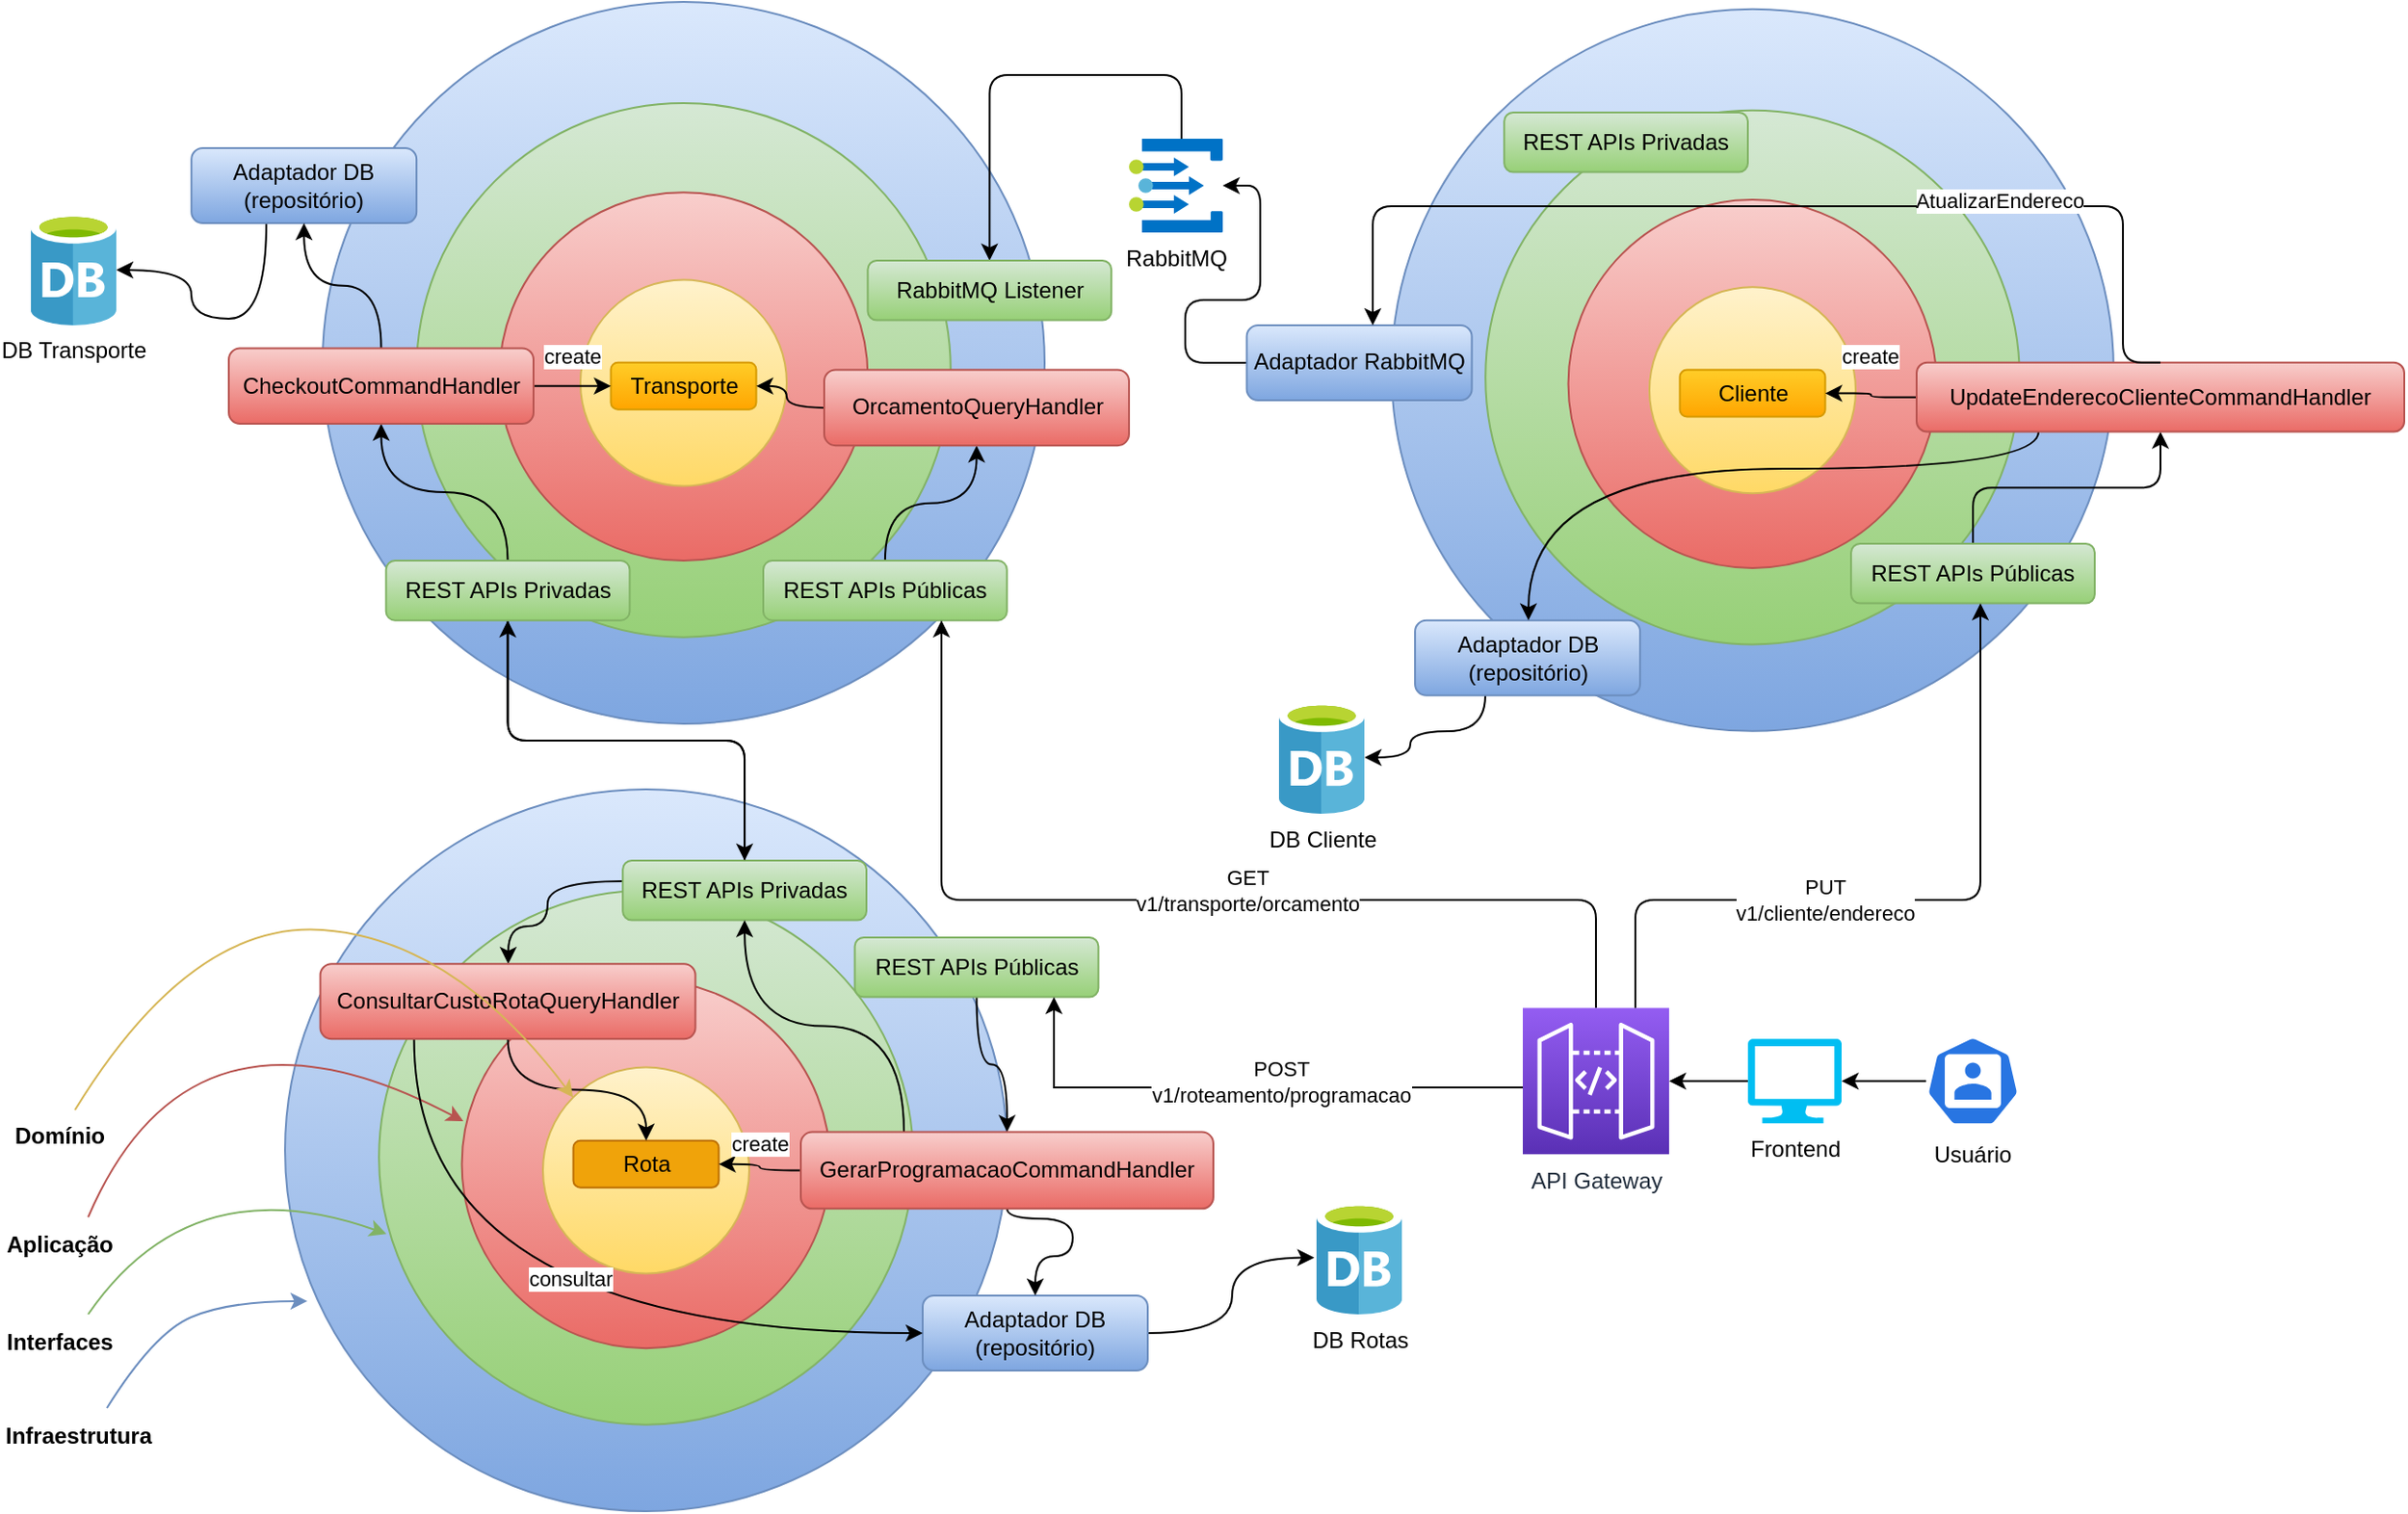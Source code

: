 <mxfile version="17.3.0" type="github">
  <diagram id="3228e29e-7158-1315-38df-8450db1d8a1d" name="Page-1">
    <mxGraphModel dx="1422" dy="762" grid="1" gridSize="10" guides="1" tooltips="1" connect="1" arrows="1" fold="1" page="1" pageScale="1" pageWidth="1169" pageHeight="827" background="none" math="0" shadow="0">
      <root>
        <mxCell id="0" />
        <mxCell id="1" parent="0" />
        <mxCell id="52j4E2jVCOj8_gQGtq0g-21687" value="" style="ellipse;whiteSpace=wrap;html=1;aspect=fixed;fillColor=#dae8fc;strokeColor=#6c8ebf;gradientColor=#7ea6e0;" vertex="1" parent="1">
          <mxGeometry x="220" y="11" width="385" height="385" as="geometry" />
        </mxCell>
        <mxCell id="52j4E2jVCOj8_gQGtq0g-21686" value="" style="ellipse;whiteSpace=wrap;html=1;aspect=fixed;fillColor=#d5e8d4;strokeColor=#82b366;gradientColor=#97d077;" vertex="1" parent="1">
          <mxGeometry x="270.089" y="64.992" width="284.821" height="284.821" as="geometry" />
        </mxCell>
        <mxCell id="52j4E2jVCOj8_gQGtq0g-21685" value="" style="ellipse;whiteSpace=wrap;html=1;aspect=fixed;fillColor=#f8cecc;strokeColor=#b85450;gradientColor=#ea6b66;" vertex="1" parent="1">
          <mxGeometry x="314.286" y="112.633" width="196.429" height="196.429" as="geometry" />
        </mxCell>
        <mxCell id="52j4E2jVCOj8_gQGtq0g-21684" value="" style="ellipse;whiteSpace=wrap;html=1;aspect=fixed;fillColor=#fff2cc;strokeColor=#d6b656;gradientColor=#ffd966;" vertex="1" parent="1">
          <mxGeometry x="357.5" y="159.214" width="110" height="110" as="geometry" />
        </mxCell>
        <mxCell id="52j4E2jVCOj8_gQGtq0g-21689" value="" style="ellipse;whiteSpace=wrap;html=1;aspect=fixed;fillColor=#dae8fc;strokeColor=#6c8ebf;gradientColor=#7ea6e0;" vertex="1" parent="1">
          <mxGeometry x="200" y="431" width="385" height="385" as="geometry" />
        </mxCell>
        <mxCell id="52j4E2jVCOj8_gQGtq0g-21690" value="" style="ellipse;whiteSpace=wrap;html=1;aspect=fixed;fillColor=#d5e8d4;strokeColor=#82b366;gradientColor=#97d077;" vertex="1" parent="1">
          <mxGeometry x="250.089" y="484.992" width="284.821" height="284.821" as="geometry" />
        </mxCell>
        <mxCell id="52j4E2jVCOj8_gQGtq0g-21691" value="" style="ellipse;whiteSpace=wrap;html=1;aspect=fixed;fillColor=#f8cecc;strokeColor=#b85450;gradientColor=#ea6b66;" vertex="1" parent="1">
          <mxGeometry x="294.286" y="532.633" width="196.429" height="196.429" as="geometry" />
        </mxCell>
        <mxCell id="52j4E2jVCOj8_gQGtq0g-21692" value="" style="ellipse;whiteSpace=wrap;html=1;aspect=fixed;fillColor=#fff2cc;strokeColor=#d6b656;gradientColor=#ffd966;" vertex="1" parent="1">
          <mxGeometry x="337.5" y="579.214" width="110" height="110" as="geometry" />
        </mxCell>
        <mxCell id="52j4E2jVCOj8_gQGtq0g-21753" style="edgeStyle=orthogonalEdgeStyle;rounded=1;orthogonalLoop=1;jettySize=auto;html=1;" edge="1" parent="1" source="52j4E2jVCOj8_gQGtq0g-21693" target="52j4E2jVCOj8_gQGtq0g-21694">
          <mxGeometry relative="1" as="geometry" />
        </mxCell>
        <mxCell id="52j4E2jVCOj8_gQGtq0g-21786" style="edgeStyle=orthogonalEdgeStyle;curved=1;orthogonalLoop=1;jettySize=auto;html=1;" edge="1" parent="1" source="52j4E2jVCOj8_gQGtq0g-21693" target="52j4E2jVCOj8_gQGtq0g-21779">
          <mxGeometry relative="1" as="geometry">
            <Array as="points">
              <mxPoint x="340" y="480" />
              <mxPoint x="340" y="504" />
              <mxPoint x="319" y="504" />
            </Array>
          </mxGeometry>
        </mxCell>
        <mxCell id="52j4E2jVCOj8_gQGtq0g-21693" value="REST APIs Privadas" style="rounded=1;whiteSpace=wrap;html=1;fillColor=#d5e8d4;strokeColor=#82b366;gradientColor=#97d077;" vertex="1" parent="1">
          <mxGeometry x="380.09" y="469" width="129.91" height="31.79" as="geometry" />
        </mxCell>
        <mxCell id="52j4E2jVCOj8_gQGtq0g-21765" style="edgeStyle=orthogonalEdgeStyle;rounded=1;orthogonalLoop=1;jettySize=auto;html=1;entryX=0.5;entryY=0;entryDx=0;entryDy=0;" edge="1" parent="1" source="52j4E2jVCOj8_gQGtq0g-21694" target="52j4E2jVCOj8_gQGtq0g-21693">
          <mxGeometry relative="1" as="geometry" />
        </mxCell>
        <mxCell id="52j4E2jVCOj8_gQGtq0g-21772" style="edgeStyle=orthogonalEdgeStyle;curved=1;orthogonalLoop=1;jettySize=auto;html=1;" edge="1" parent="1" source="52j4E2jVCOj8_gQGtq0g-21694" target="52j4E2jVCOj8_gQGtq0g-21771">
          <mxGeometry relative="1" as="geometry" />
        </mxCell>
        <mxCell id="52j4E2jVCOj8_gQGtq0g-21694" value="REST APIs Privadas" style="rounded=1;whiteSpace=wrap;html=1;fillColor=#d5e8d4;strokeColor=#82b366;gradientColor=#97d077;" vertex="1" parent="1">
          <mxGeometry x="253.84" y="309.06" width="129.91" height="31.79" as="geometry" />
        </mxCell>
        <mxCell id="52j4E2jVCOj8_gQGtq0g-21781" style="edgeStyle=orthogonalEdgeStyle;curved=1;orthogonalLoop=1;jettySize=auto;html=1;" edge="1" parent="1" source="52j4E2jVCOj8_gQGtq0g-21695" target="52j4E2jVCOj8_gQGtq0g-21780">
          <mxGeometry relative="1" as="geometry" />
        </mxCell>
        <mxCell id="52j4E2jVCOj8_gQGtq0g-21695" value="REST APIs Públicas" style="rounded=1;whiteSpace=wrap;html=1;fillColor=#d5e8d4;strokeColor=#82b366;gradientColor=#97d077;" vertex="1" parent="1">
          <mxGeometry x="503.8" y="510" width="129.91" height="31.79" as="geometry" />
        </mxCell>
        <mxCell id="52j4E2jVCOj8_gQGtq0g-21777" style="edgeStyle=orthogonalEdgeStyle;curved=1;orthogonalLoop=1;jettySize=auto;html=1;" edge="1" parent="1" source="52j4E2jVCOj8_gQGtq0g-21696" target="52j4E2jVCOj8_gQGtq0g-21776">
          <mxGeometry relative="1" as="geometry" />
        </mxCell>
        <mxCell id="52j4E2jVCOj8_gQGtq0g-21696" value="REST APIs Públicas" style="rounded=1;whiteSpace=wrap;html=1;fillColor=#d5e8d4;strokeColor=#82b366;gradientColor=#97d077;" vertex="1" parent="1">
          <mxGeometry x="455.0" y="309.06" width="129.91" height="31.79" as="geometry" />
        </mxCell>
        <mxCell id="52j4E2jVCOj8_gQGtq0g-21699" style="edgeStyle=orthogonalEdgeStyle;rounded=0;orthogonalLoop=1;jettySize=auto;html=1;entryX=-0.026;entryY=0.496;entryDx=0;entryDy=0;entryPerimeter=0;curved=1;" edge="1" parent="1" source="52j4E2jVCOj8_gQGtq0g-21697" target="52j4E2jVCOj8_gQGtq0g-21721">
          <mxGeometry relative="1" as="geometry">
            <mxPoint x="760" y="606" as="targetPoint" />
          </mxGeometry>
        </mxCell>
        <mxCell id="52j4E2jVCOj8_gQGtq0g-21697" value="Adaptador DB&lt;br&gt;(repositório)" style="rounded=1;whiteSpace=wrap;html=1;fillColor=#dae8fc;strokeColor=#6c8ebf;gradientColor=#7ea6e0;" vertex="1" parent="1">
          <mxGeometry x="540" y="701" width="120" height="40" as="geometry" />
        </mxCell>
        <mxCell id="52j4E2jVCOj8_gQGtq0g-21700" value="Rota" style="rounded=1;whiteSpace=wrap;html=1;fillColor=#f0a30a;strokeColor=#BD7000;fontColor=#000000;" vertex="1" parent="1">
          <mxGeometry x="353.75" y="618.35" width="77.5" height="25" as="geometry" />
        </mxCell>
        <mxCell id="52j4E2jVCOj8_gQGtq0g-21701" value="Infraestrutura" style="text;html=1;strokeColor=none;fillColor=none;align=center;verticalAlign=middle;whiteSpace=wrap;rounded=0;fontStyle=1" vertex="1" parent="1">
          <mxGeometry x="60" y="761" width="60" height="30" as="geometry" />
        </mxCell>
        <mxCell id="52j4E2jVCOj8_gQGtq0g-21702" value="Domínio" style="text;html=1;strokeColor=none;fillColor=none;align=center;verticalAlign=middle;whiteSpace=wrap;rounded=0;fontStyle=1" vertex="1" parent="1">
          <mxGeometry x="50" y="601" width="60" height="30" as="geometry" />
        </mxCell>
        <mxCell id="52j4E2jVCOj8_gQGtq0g-21703" value="Aplicação" style="text;html=1;strokeColor=none;fillColor=none;align=center;verticalAlign=middle;whiteSpace=wrap;rounded=0;fontStyle=1" vertex="1" parent="1">
          <mxGeometry x="50" y="659.21" width="60" height="30" as="geometry" />
        </mxCell>
        <mxCell id="52j4E2jVCOj8_gQGtq0g-21704" value="Interfaces" style="text;html=1;strokeColor=none;fillColor=none;align=center;verticalAlign=middle;whiteSpace=wrap;rounded=0;fontStyle=1" vertex="1" parent="1">
          <mxGeometry x="50" y="711.0" width="60" height="30" as="geometry" />
        </mxCell>
        <mxCell id="52j4E2jVCOj8_gQGtq0g-21714" value="" style="curved=1;endArrow=classic;html=1;rounded=0;exitX=0.75;exitY=0;exitDx=0;exitDy=0;entryX=0.004;entryY=0.384;entryDx=0;entryDy=0;entryPerimeter=0;fillColor=#f8cecc;strokeColor=#b85450;gradientColor=#ea6b66;" edge="1" parent="1" source="52j4E2jVCOj8_gQGtq0g-21703" target="52j4E2jVCOj8_gQGtq0g-21691">
          <mxGeometry width="50" height="50" relative="1" as="geometry">
            <mxPoint x="100" y="643.35" as="sourcePoint" />
            <mxPoint x="200" y="635.14" as="targetPoint" />
            <Array as="points">
              <mxPoint x="150" y="531" />
            </Array>
          </mxGeometry>
        </mxCell>
        <mxCell id="52j4E2jVCOj8_gQGtq0g-21715" value="" style="curved=1;endArrow=classic;html=1;rounded=0;exitX=0.75;exitY=0;exitDx=0;exitDy=0;entryX=0.014;entryY=0.643;entryDx=0;entryDy=0;entryPerimeter=0;fillColor=#d5e8d4;strokeColor=#82b366;gradientColor=#97d077;" edge="1" parent="1" source="52j4E2jVCOj8_gQGtq0g-21704" target="52j4E2jVCOj8_gQGtq0g-21690">
          <mxGeometry width="50" height="50" relative="1" as="geometry">
            <mxPoint x="110" y="709.21" as="sourcePoint" />
            <mxPoint x="250" y="631" as="targetPoint" />
            <Array as="points">
              <mxPoint x="150" y="631" />
            </Array>
          </mxGeometry>
        </mxCell>
        <mxCell id="52j4E2jVCOj8_gQGtq0g-21720" value="" style="curved=1;endArrow=classic;html=1;rounded=0;exitX=0.75;exitY=0;exitDx=0;exitDy=0;entryX=0.031;entryY=0.709;entryDx=0;entryDy=0;entryPerimeter=0;fillColor=#dae8fc;strokeColor=#6c8ebf;gradientColor=#7ea6e0;" edge="1" parent="1" source="52j4E2jVCOj8_gQGtq0g-21701" target="52j4E2jVCOj8_gQGtq0g-21689">
          <mxGeometry width="50" height="50" relative="1" as="geometry">
            <mxPoint x="140" y="751" as="sourcePoint" />
            <mxPoint x="190" y="701" as="targetPoint" />
            <Array as="points">
              <mxPoint x="130" y="721" />
              <mxPoint x="170" y="704" />
            </Array>
          </mxGeometry>
        </mxCell>
        <mxCell id="52j4E2jVCOj8_gQGtq0g-21721" value="DB Rotas" style="sketch=0;aspect=fixed;html=1;points=[];align=center;image;fontSize=12;image=img/lib/mscae/Database_General.svg;" vertex="1" parent="1">
          <mxGeometry x="750" y="651" width="45.6" height="60" as="geometry" />
        </mxCell>
        <mxCell id="52j4E2jVCOj8_gQGtq0g-21725" style="edgeStyle=orthogonalEdgeStyle;rounded=1;orthogonalLoop=1;jettySize=auto;html=1;entryX=1;entryY=0.5;entryDx=0;entryDy=0;entryPerimeter=0;exitX=0;exitY=0.5;exitDx=0;exitDy=0;" edge="1" parent="1" source="52j4E2jVCOj8_gQGtq0g-21722" target="52j4E2jVCOj8_gQGtq0g-21723">
          <mxGeometry relative="1" as="geometry">
            <Array as="points">
              <mxPoint x="680" y="204" />
              <mxPoint x="680" y="170" />
              <mxPoint x="720" y="170" />
              <mxPoint x="720" y="109" />
            </Array>
          </mxGeometry>
        </mxCell>
        <mxCell id="52j4E2jVCOj8_gQGtq0g-21726" style="edgeStyle=orthogonalEdgeStyle;rounded=1;orthogonalLoop=1;jettySize=auto;html=1;exitX=0.56;exitY=0.02;exitDx=0;exitDy=0;exitPerimeter=0;entryX=0.5;entryY=0;entryDx=0;entryDy=0;" edge="1" parent="1" source="52j4E2jVCOj8_gQGtq0g-21723" target="52j4E2jVCOj8_gQGtq0g-21724">
          <mxGeometry relative="1" as="geometry">
            <Array as="points">
              <mxPoint x="678" y="50" />
              <mxPoint x="576" y="50" />
            </Array>
          </mxGeometry>
        </mxCell>
        <mxCell id="52j4E2jVCOj8_gQGtq0g-21723" value="RabbitMQ" style="sketch=0;aspect=fixed;html=1;points=[];align=center;image;fontSize=12;image=img/lib/mscae/Event_Grid_Topics.svg;" vertex="1" parent="1">
          <mxGeometry x="650" y="84.0" width="50" height="50" as="geometry" />
        </mxCell>
        <mxCell id="52j4E2jVCOj8_gQGtq0g-21724" value="RabbitMQ Listener" style="rounded=1;whiteSpace=wrap;html=1;fillColor=#d5e8d4;strokeColor=#82b366;gradientColor=#97d077;" vertex="1" parent="1">
          <mxGeometry x="510.71" y="149.0" width="129.91" height="31.79" as="geometry" />
        </mxCell>
        <mxCell id="52j4E2jVCOj8_gQGtq0g-21727" value="Transporte" style="rounded=1;whiteSpace=wrap;html=1;fillColor=#ffcd28;strokeColor=#d79b00;gradientColor=#ffa500;" vertex="1" parent="1">
          <mxGeometry x="373.75" y="203.35" width="77.5" height="25" as="geometry" />
        </mxCell>
        <mxCell id="52j4E2jVCOj8_gQGtq0g-21741" style="edgeStyle=orthogonalEdgeStyle;rounded=0;orthogonalLoop=1;jettySize=auto;html=1;entryX=1;entryY=0.5;entryDx=0;entryDy=0;entryPerimeter=0;" edge="1" parent="1" source="52j4E2jVCOj8_gQGtq0g-21735" target="52j4E2jVCOj8_gQGtq0g-21740">
          <mxGeometry relative="1" as="geometry" />
        </mxCell>
        <mxCell id="52j4E2jVCOj8_gQGtq0g-21735" value="Frontend" style="verticalLabelPosition=bottom;html=1;verticalAlign=top;align=center;strokeColor=none;fillColor=#00BEF2;shape=mxgraph.azure.computer;pointerEvents=1;" vertex="1" parent="1">
          <mxGeometry x="980" y="564.11" width="50" height="45" as="geometry" />
        </mxCell>
        <mxCell id="52j4E2jVCOj8_gQGtq0g-21737" value="" style="group" vertex="1" connectable="0" parent="1">
          <mxGeometry x="1070" y="562.61" width="60" height="78" as="geometry" />
        </mxCell>
        <mxCell id="52j4E2jVCOj8_gQGtq0g-21734" value="" style="sketch=0;html=1;dashed=0;whitespace=wrap;fillColor=#2875E2;strokeColor=#ffffff;points=[[0.005,0.63,0],[0.1,0.2,0],[0.9,0.2,0],[0.5,0,0],[0.995,0.63,0],[0.72,0.99,0],[0.5,1,0],[0.28,0.99,0]];shape=mxgraph.kubernetes.icon;prIcon=user" vertex="1" parent="52j4E2jVCOj8_gQGtq0g-21737">
          <mxGeometry x="5" width="50" height="48" as="geometry" />
        </mxCell>
        <mxCell id="52j4E2jVCOj8_gQGtq0g-21736" value="Usuário" style="text;html=1;strokeColor=none;fillColor=none;align=center;verticalAlign=middle;whiteSpace=wrap;rounded=0;" vertex="1" parent="52j4E2jVCOj8_gQGtq0g-21737">
          <mxGeometry y="48" width="60" height="30" as="geometry" />
        </mxCell>
        <mxCell id="52j4E2jVCOj8_gQGtq0g-21738" style="edgeStyle=orthogonalEdgeStyle;rounded=0;orthogonalLoop=1;jettySize=auto;html=1;entryX=1;entryY=0.5;entryDx=0;entryDy=0;entryPerimeter=0;" edge="1" parent="1" source="52j4E2jVCOj8_gQGtq0g-21734" target="52j4E2jVCOj8_gQGtq0g-21735">
          <mxGeometry relative="1" as="geometry" />
        </mxCell>
        <mxCell id="52j4E2jVCOj8_gQGtq0g-21742" style="edgeStyle=orthogonalEdgeStyle;rounded=0;orthogonalLoop=1;jettySize=auto;html=1;" edge="1" parent="1" source="52j4E2jVCOj8_gQGtq0g-21740" target="52j4E2jVCOj8_gQGtq0g-21695">
          <mxGeometry relative="1" as="geometry">
            <Array as="points">
              <mxPoint x="610" y="590" />
            </Array>
          </mxGeometry>
        </mxCell>
        <mxCell id="52j4E2jVCOj8_gQGtq0g-21743" value="POST&lt;br&gt;v1/roteamento/programacao" style="edgeLabel;html=1;align=center;verticalAlign=middle;resizable=0;points=[];" vertex="1" connectable="0" parent="52j4E2jVCOj8_gQGtq0g-21742">
          <mxGeometry x="0.286" y="-1" relative="1" as="geometry">
            <mxPoint x="62" y="-2" as="offset" />
          </mxGeometry>
        </mxCell>
        <mxCell id="52j4E2jVCOj8_gQGtq0g-21761" style="edgeStyle=orthogonalEdgeStyle;rounded=1;orthogonalLoop=1;jettySize=auto;html=1;" edge="1" parent="1" source="52j4E2jVCOj8_gQGtq0g-21740" target="52j4E2jVCOj8_gQGtq0g-21696">
          <mxGeometry relative="1" as="geometry">
            <Array as="points">
              <mxPoint x="899" y="490" />
              <mxPoint x="550" y="490" />
            </Array>
          </mxGeometry>
        </mxCell>
        <mxCell id="52j4E2jVCOj8_gQGtq0g-21764" value="GET &lt;br&gt;v1/transporte/orcamento" style="edgeLabel;html=1;align=center;verticalAlign=middle;resizable=0;points=[];" vertex="1" connectable="0" parent="52j4E2jVCOj8_gQGtq0g-21761">
          <mxGeometry x="0.555" y="1" relative="1" as="geometry">
            <mxPoint x="164" y="20" as="offset" />
          </mxGeometry>
        </mxCell>
        <mxCell id="52j4E2jVCOj8_gQGtq0g-21740" value="API Gateway" style="sketch=0;points=[[0,0,0],[0.25,0,0],[0.5,0,0],[0.75,0,0],[1,0,0],[0,1,0],[0.25,1,0],[0.5,1,0],[0.75,1,0],[1,1,0],[0,0.25,0],[0,0.5,0],[0,0.75,0],[1,0.25,0],[1,0.5,0],[1,0.75,0]];outlineConnect=0;fontColor=#232F3E;gradientColor=#945DF2;gradientDirection=north;fillColor=#5A30B5;strokeColor=#ffffff;dashed=0;verticalLabelPosition=bottom;verticalAlign=top;align=center;html=1;fontSize=12;fontStyle=0;aspect=fixed;shape=mxgraph.aws4.resourceIcon;resIcon=mxgraph.aws4.api_gateway;" vertex="1" parent="1">
          <mxGeometry x="860" y="547.61" width="78" height="78" as="geometry" />
        </mxCell>
        <mxCell id="52j4E2jVCOj8_gQGtq0g-21744" value="" style="ellipse;whiteSpace=wrap;html=1;aspect=fixed;fillColor=#dae8fc;strokeColor=#6c8ebf;gradientColor=#7ea6e0;" vertex="1" parent="1">
          <mxGeometry x="790" y="14.9" width="385" height="385" as="geometry" />
        </mxCell>
        <mxCell id="52j4E2jVCOj8_gQGtq0g-21745" value="" style="ellipse;whiteSpace=wrap;html=1;aspect=fixed;fillColor=#d5e8d4;strokeColor=#82b366;gradientColor=#97d077;" vertex="1" parent="1">
          <mxGeometry x="840.089" y="68.892" width="284.821" height="284.821" as="geometry" />
        </mxCell>
        <mxCell id="52j4E2jVCOj8_gQGtq0g-21746" value="" style="ellipse;whiteSpace=wrap;html=1;aspect=fixed;fillColor=#f8cecc;strokeColor=#b85450;gradientColor=#ea6b66;" vertex="1" parent="1">
          <mxGeometry x="884.286" y="116.533" width="196.429" height="196.429" as="geometry" />
        </mxCell>
        <mxCell id="52j4E2jVCOj8_gQGtq0g-21747" value="" style="ellipse;whiteSpace=wrap;html=1;aspect=fixed;fillColor=#fff2cc;strokeColor=#d6b656;gradientColor=#ffd966;" vertex="1" parent="1">
          <mxGeometry x="927.5" y="163.114" width="110" height="110" as="geometry" />
        </mxCell>
        <mxCell id="52j4E2jVCOj8_gQGtq0g-21748" value="REST APIs Privadas" style="rounded=1;whiteSpace=wrap;html=1;fillColor=#d5e8d4;strokeColor=#82b366;gradientColor=#97d077;" vertex="1" parent="1">
          <mxGeometry x="850.09" y="70.0" width="129.91" height="31.79" as="geometry" />
        </mxCell>
        <mxCell id="52j4E2jVCOj8_gQGtq0g-21767" style="edgeStyle=orthogonalEdgeStyle;rounded=1;orthogonalLoop=1;jettySize=auto;html=1;" edge="1" parent="1" source="52j4E2jVCOj8_gQGtq0g-21749" target="52j4E2jVCOj8_gQGtq0g-21766">
          <mxGeometry relative="1" as="geometry" />
        </mxCell>
        <mxCell id="52j4E2jVCOj8_gQGtq0g-21749" value="REST APIs Públicas" style="rounded=1;whiteSpace=wrap;html=1;fillColor=#d5e8d4;strokeColor=#82b366;gradientColor=#97d077;" vertex="1" parent="1">
          <mxGeometry x="1035.05" y="300.0" width="129.91" height="31.79" as="geometry" />
        </mxCell>
        <mxCell id="52j4E2jVCOj8_gQGtq0g-21751" value="Cliente" style="rounded=1;whiteSpace=wrap;html=1;fillColor=#ffcd28;strokeColor=#d79b00;gradientColor=#ffa500;" vertex="1" parent="1">
          <mxGeometry x="943.75" y="207.25" width="77.5" height="25" as="geometry" />
        </mxCell>
        <mxCell id="52j4E2jVCOj8_gQGtq0g-21722" value="Adaptador RabbitMQ" style="rounded=1;whiteSpace=wrap;html=1;fillColor=#dae8fc;strokeColor=#6c8ebf;gradientColor=#7ea6e0;" vertex="1" parent="1">
          <mxGeometry x="712.8" y="183.49" width="120" height="40" as="geometry" />
        </mxCell>
        <mxCell id="52j4E2jVCOj8_gQGtq0g-21755" value="DB Transporte" style="sketch=0;aspect=fixed;html=1;points=[];align=center;image;fontSize=12;image=img/lib/mscae/Database_General.svg;" vertex="1" parent="1">
          <mxGeometry x="64.4" y="123.49" width="45.6" height="60" as="geometry" />
        </mxCell>
        <mxCell id="52j4E2jVCOj8_gQGtq0g-21756" value="DB Cliente" style="sketch=0;aspect=fixed;html=1;points=[];align=center;image;fontSize=12;image=img/lib/mscae/Database_General.svg;" vertex="1" parent="1">
          <mxGeometry x="730" y="384" width="45.6" height="60" as="geometry" />
        </mxCell>
        <mxCell id="52j4E2jVCOj8_gQGtq0g-21760" style="edgeStyle=orthogonalEdgeStyle;orthogonalLoop=1;jettySize=auto;html=1;curved=1;" edge="1" parent="1" source="52j4E2jVCOj8_gQGtq0g-21757" target="52j4E2jVCOj8_gQGtq0g-21755">
          <mxGeometry relative="1" as="geometry">
            <Array as="points">
              <mxPoint x="190" y="180" />
              <mxPoint x="150" y="180" />
              <mxPoint x="150" y="154" />
            </Array>
          </mxGeometry>
        </mxCell>
        <mxCell id="52j4E2jVCOj8_gQGtq0g-21757" value="Adaptador DB&lt;br&gt;(repositório)" style="rounded=1;whiteSpace=wrap;html=1;fillColor=#dae8fc;strokeColor=#6c8ebf;gradientColor=#7ea6e0;" vertex="1" parent="1">
          <mxGeometry x="150.09" y="89" width="120" height="40" as="geometry" />
        </mxCell>
        <mxCell id="52j4E2jVCOj8_gQGtq0g-21759" style="edgeStyle=orthogonalEdgeStyle;orthogonalLoop=1;jettySize=auto;html=1;curved=1;" edge="1" parent="1" source="52j4E2jVCOj8_gQGtq0g-21758" target="52j4E2jVCOj8_gQGtq0g-21756">
          <mxGeometry relative="1" as="geometry">
            <Array as="points">
              <mxPoint x="840" y="400" />
              <mxPoint x="800" y="400" />
              <mxPoint x="800" y="414" />
            </Array>
          </mxGeometry>
        </mxCell>
        <mxCell id="52j4E2jVCOj8_gQGtq0g-21758" value="Adaptador DB&lt;br&gt;(repositório)" style="rounded=1;whiteSpace=wrap;html=1;fillColor=#dae8fc;strokeColor=#6c8ebf;gradientColor=#7ea6e0;" vertex="1" parent="1">
          <mxGeometry x="802.54" y="340.85" width="120" height="40" as="geometry" />
        </mxCell>
        <mxCell id="52j4E2jVCOj8_gQGtq0g-21762" style="edgeStyle=orthogonalEdgeStyle;rounded=1;orthogonalLoop=1;jettySize=auto;html=1;" edge="1" parent="1" source="52j4E2jVCOj8_gQGtq0g-21740" target="52j4E2jVCOj8_gQGtq0g-21749">
          <mxGeometry relative="1" as="geometry">
            <Array as="points">
              <mxPoint x="920" y="490" />
              <mxPoint x="1104" y="490" />
            </Array>
          </mxGeometry>
        </mxCell>
        <mxCell id="52j4E2jVCOj8_gQGtq0g-21763" value="PUT &lt;br&gt;v1/cliente/endereco" style="edgeLabel;html=1;align=center;verticalAlign=middle;resizable=0;points=[];" vertex="1" connectable="0" parent="52j4E2jVCOj8_gQGtq0g-21762">
          <mxGeometry x="0.034" y="2" relative="1" as="geometry">
            <mxPoint x="-48" y="2" as="offset" />
          </mxGeometry>
        </mxCell>
        <mxCell id="52j4E2jVCOj8_gQGtq0g-21768" value="create" style="edgeStyle=orthogonalEdgeStyle;rounded=1;orthogonalLoop=1;jettySize=auto;html=1;" edge="1" parent="1" source="52j4E2jVCOj8_gQGtq0g-21766" target="52j4E2jVCOj8_gQGtq0g-21751">
          <mxGeometry x="0.055" y="-20" relative="1" as="geometry">
            <mxPoint as="offset" />
          </mxGeometry>
        </mxCell>
        <mxCell id="52j4E2jVCOj8_gQGtq0g-21775" style="edgeStyle=orthogonalEdgeStyle;curved=1;orthogonalLoop=1;jettySize=auto;html=1;exitX=0.25;exitY=1;exitDx=0;exitDy=0;" edge="1" parent="1" source="52j4E2jVCOj8_gQGtq0g-21766" target="52j4E2jVCOj8_gQGtq0g-21758">
          <mxGeometry relative="1" as="geometry">
            <Array as="points">
              <mxPoint x="1135" y="260" />
              <mxPoint x="863" y="260" />
            </Array>
          </mxGeometry>
        </mxCell>
        <mxCell id="52j4E2jVCOj8_gQGtq0g-21766" value="UpdateEnderecoClienteCommandHandler" style="rounded=1;whiteSpace=wrap;html=1;fillColor=#f8cecc;gradientColor=#ea6b66;strokeColor=#b85450;" vertex="1" parent="1">
          <mxGeometry x="1070" y="203.35" width="260" height="36.89" as="geometry" />
        </mxCell>
        <mxCell id="52j4E2jVCOj8_gQGtq0g-21769" style="edgeStyle=orthogonalEdgeStyle;rounded=1;orthogonalLoop=1;jettySize=auto;html=1;exitX=0.5;exitY=0;exitDx=0;exitDy=0;" edge="1" parent="1" source="52j4E2jVCOj8_gQGtq0g-21766" target="52j4E2jVCOj8_gQGtq0g-21722">
          <mxGeometry relative="1" as="geometry">
            <Array as="points">
              <mxPoint x="1180" y="120" />
              <mxPoint x="780" y="120" />
            </Array>
          </mxGeometry>
        </mxCell>
        <mxCell id="52j4E2jVCOj8_gQGtq0g-21770" value="AtualizarEndereco" style="edgeLabel;html=1;align=center;verticalAlign=middle;resizable=0;points=[];" vertex="1" connectable="0" parent="52j4E2jVCOj8_gQGtq0g-21769">
          <mxGeometry x="-0.338" y="-1" relative="1" as="geometry">
            <mxPoint x="18" y="-2" as="offset" />
          </mxGeometry>
        </mxCell>
        <mxCell id="52j4E2jVCOj8_gQGtq0g-21773" value="create" style="edgeStyle=orthogonalEdgeStyle;curved=1;orthogonalLoop=1;jettySize=auto;html=1;" edge="1" parent="1" source="52j4E2jVCOj8_gQGtq0g-21771" target="52j4E2jVCOj8_gQGtq0g-21727">
          <mxGeometry x="0.003" y="16" relative="1" as="geometry">
            <mxPoint as="offset" />
          </mxGeometry>
        </mxCell>
        <mxCell id="52j4E2jVCOj8_gQGtq0g-21774" style="edgeStyle=orthogonalEdgeStyle;curved=1;orthogonalLoop=1;jettySize=auto;html=1;" edge="1" parent="1" source="52j4E2jVCOj8_gQGtq0g-21771" target="52j4E2jVCOj8_gQGtq0g-21757">
          <mxGeometry relative="1" as="geometry" />
        </mxCell>
        <mxCell id="52j4E2jVCOj8_gQGtq0g-21771" value="CheckoutCommandHandler" style="rounded=1;whiteSpace=wrap;html=1;fillColor=#f8cecc;gradientColor=#ea6b66;strokeColor=#b85450;" vertex="1" parent="1">
          <mxGeometry x="170" y="195.69" width="162.5" height="40.33" as="geometry" />
        </mxCell>
        <mxCell id="52j4E2jVCOj8_gQGtq0g-21778" style="edgeStyle=orthogonalEdgeStyle;curved=1;orthogonalLoop=1;jettySize=auto;html=1;" edge="1" parent="1" source="52j4E2jVCOj8_gQGtq0g-21776" target="52j4E2jVCOj8_gQGtq0g-21727">
          <mxGeometry relative="1" as="geometry" />
        </mxCell>
        <mxCell id="52j4E2jVCOj8_gQGtq0g-21776" value="OrcamentoQueryHandler" style="rounded=1;whiteSpace=wrap;html=1;fillColor=#f8cecc;gradientColor=#ea6b66;strokeColor=#b85450;" vertex="1" parent="1">
          <mxGeometry x="487.5" y="207.25" width="162.5" height="40.33" as="geometry" />
        </mxCell>
        <mxCell id="52j4E2jVCOj8_gQGtq0g-21785" style="edgeStyle=orthogonalEdgeStyle;curved=1;orthogonalLoop=1;jettySize=auto;html=1;" edge="1" parent="1" source="52j4E2jVCOj8_gQGtq0g-21779" target="52j4E2jVCOj8_gQGtq0g-21700">
          <mxGeometry relative="1" as="geometry" />
        </mxCell>
        <mxCell id="52j4E2jVCOj8_gQGtq0g-21787" style="edgeStyle=orthogonalEdgeStyle;curved=1;orthogonalLoop=1;jettySize=auto;html=1;exitX=0.25;exitY=1;exitDx=0;exitDy=0;entryX=0;entryY=0.5;entryDx=0;entryDy=0;" edge="1" parent="1" source="52j4E2jVCOj8_gQGtq0g-21779" target="52j4E2jVCOj8_gQGtq0g-21697">
          <mxGeometry relative="1" as="geometry" />
        </mxCell>
        <mxCell id="52j4E2jVCOj8_gQGtq0g-21788" value="consultar" style="edgeLabel;html=1;align=center;verticalAlign=middle;resizable=0;points=[];" vertex="1" connectable="0" parent="52j4E2jVCOj8_gQGtq0g-21787">
          <mxGeometry x="0.122" y="29" relative="1" as="geometry">
            <mxPoint as="offset" />
          </mxGeometry>
        </mxCell>
        <mxCell id="52j4E2jVCOj8_gQGtq0g-21779" value="ConsultarCustoRotaQueryHandler" style="rounded=1;whiteSpace=wrap;html=1;fillColor=#f8cecc;gradientColor=#ea6b66;strokeColor=#b85450;" vertex="1" parent="1">
          <mxGeometry x="218.79" y="524.11" width="200" height="40" as="geometry" />
        </mxCell>
        <mxCell id="52j4E2jVCOj8_gQGtq0g-21782" value="create" style="edgeStyle=orthogonalEdgeStyle;curved=1;orthogonalLoop=1;jettySize=auto;html=1;" edge="1" parent="1" source="52j4E2jVCOj8_gQGtq0g-21780" target="52j4E2jVCOj8_gQGtq0g-21700">
          <mxGeometry x="0.069" y="-11" relative="1" as="geometry">
            <mxPoint as="offset" />
          </mxGeometry>
        </mxCell>
        <mxCell id="52j4E2jVCOj8_gQGtq0g-21783" style="edgeStyle=orthogonalEdgeStyle;curved=1;orthogonalLoop=1;jettySize=auto;html=1;entryX=0.5;entryY=0;entryDx=0;entryDy=0;" edge="1" parent="1" source="52j4E2jVCOj8_gQGtq0g-21780" target="52j4E2jVCOj8_gQGtq0g-21697">
          <mxGeometry relative="1" as="geometry">
            <mxPoint x="600" y="710" as="targetPoint" />
            <Array as="points">
              <mxPoint x="585" y="660" />
              <mxPoint x="620" y="660" />
              <mxPoint x="620" y="680" />
              <mxPoint x="600" y="680" />
            </Array>
          </mxGeometry>
        </mxCell>
        <mxCell id="52j4E2jVCOj8_gQGtq0g-21784" style="edgeStyle=orthogonalEdgeStyle;curved=1;orthogonalLoop=1;jettySize=auto;html=1;entryX=0.5;entryY=1;entryDx=0;entryDy=0;exitX=0.25;exitY=0;exitDx=0;exitDy=0;" edge="1" parent="1" source="52j4E2jVCOj8_gQGtq0g-21780" target="52j4E2jVCOj8_gQGtq0g-21693">
          <mxGeometry relative="1" as="geometry" />
        </mxCell>
        <mxCell id="52j4E2jVCOj8_gQGtq0g-21780" value="GerarProgramacaoCommandHandler" style="rounded=1;whiteSpace=wrap;html=1;fillColor=#f8cecc;gradientColor=#ea6b66;strokeColor=#b85450;" vertex="1" parent="1">
          <mxGeometry x="475" y="613.77" width="220" height="40.89" as="geometry" />
        </mxCell>
        <mxCell id="52j4E2jVCOj8_gQGtq0g-21716" value="" style="curved=1;endArrow=classic;html=1;rounded=0;exitX=0.633;exitY=0.033;exitDx=0;exitDy=0;entryX=0;entryY=0;entryDx=0;entryDy=0;exitPerimeter=0;fillColor=#fff2cc;strokeColor=#d6b656;gradientColor=#ffd966;" edge="1" parent="1" source="52j4E2jVCOj8_gQGtq0g-21702" target="52j4E2jVCOj8_gQGtq0g-21692">
          <mxGeometry width="50" height="50" relative="1" as="geometry">
            <mxPoint x="90" y="509.21" as="sourcePoint" />
            <mxPoint x="190" y="501" as="targetPoint" />
            <Array as="points">
              <mxPoint x="150" y="501" />
              <mxPoint x="290" y="511" />
            </Array>
          </mxGeometry>
        </mxCell>
      </root>
    </mxGraphModel>
  </diagram>
</mxfile>
